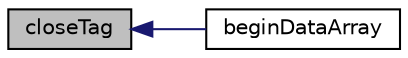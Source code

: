 digraph "closeTag"
{
  bgcolor="transparent";
  edge [fontname="Helvetica",fontsize="10",labelfontname="Helvetica",labelfontsize="10"];
  node [fontname="Helvetica",fontsize="10",shape=record];
  rankdir="LR";
  Node1 [label="closeTag",height=0.2,width=0.4,color="black", fillcolor="grey75", style="filled" fontcolor="black"];
  Node1 -> Node2 [dir="back",color="midnightblue",fontsize="10",style="solid",fontname="Helvetica"];
  Node2 [label="beginDataArray",height=0.2,width=0.4,color="black",URL="$classFoam_1_1vtk_1_1formatter.html#ac7ad1b8ddb7f9e4d9884c48f2618906f"];
}
